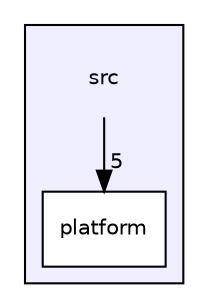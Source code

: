 digraph "src" {
  compound=true
  node [ fontsize="10", fontname="Helvetica"];
  edge [ labelfontsize="10", labelfontname="Helvetica"];
  subgraph clusterdir_68267d1309a1af8e8297ef4c3efbcdba {
    graph [ bgcolor="#eeeeff", pencolor="black", label="" URL="dir_68267d1309a1af8e8297ef4c3efbcdba.html"];
    dir_68267d1309a1af8e8297ef4c3efbcdba [shape=plaintext label="src"];
    dir_4b68c2fef3e151b6b93d5e93b14f1857 [shape=box label="platform" color="black" fillcolor="white" style="filled" URL="dir_4b68c2fef3e151b6b93d5e93b14f1857.html"];
  }
  dir_68267d1309a1af8e8297ef4c3efbcdba->dir_4b68c2fef3e151b6b93d5e93b14f1857 [headlabel="5", labeldistance=1.5 headhref="dir_000003_000004.html"];
}
